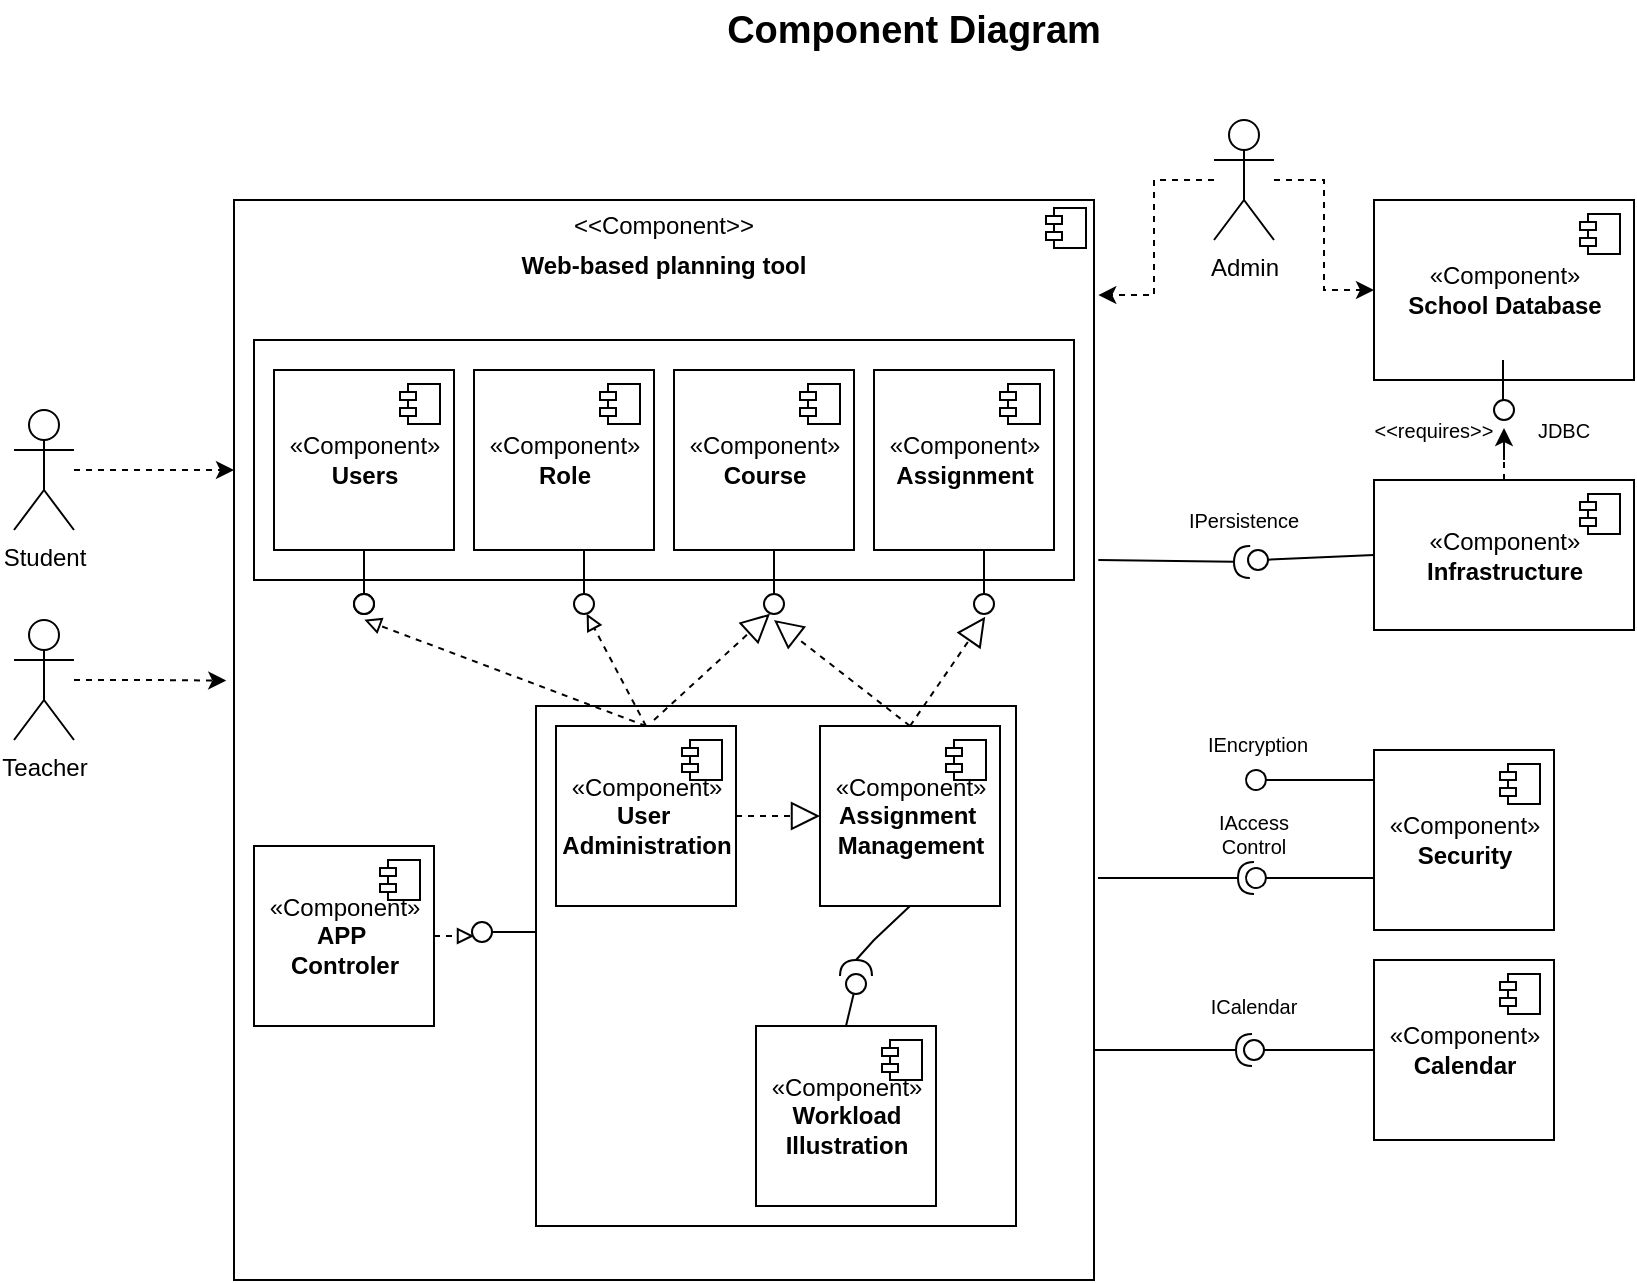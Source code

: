 <mxfile version="14.4.2" type="github">
  <diagram name="Page-1" id="5f0bae14-7c28-e335-631c-24af17079c00">
    <mxGraphModel dx="1449" dy="604" grid="1" gridSize="10" guides="1" tooltips="1" connect="1" arrows="1" fold="1" page="1" pageScale="1" pageWidth="1100" pageHeight="850" background="#ffffff" math="0" shadow="0">
      <root>
        <mxCell id="0" />
        <mxCell id="1" parent="0" />
        <mxCell id="hPJNeQcR5pb7TXHDENTw-12" value="&lt;p style=&quot;margin: 0px ; margin-top: 6px ; text-align: center&quot;&gt;&amp;lt;&amp;lt;Component&amp;gt;&amp;gt;&lt;/p&gt;&lt;p style=&quot;margin: 0px ; margin-top: 6px ; text-align: center&quot;&gt;&lt;b&gt;Web-based planning tool&lt;/b&gt;&lt;/p&gt;" style="align=left;overflow=fill;html=1;dropTarget=0;" parent="1" vertex="1">
          <mxGeometry x="180" y="300" width="430" height="540" as="geometry" />
        </mxCell>
        <mxCell id="hPJNeQcR5pb7TXHDENTw-13" value="" style="shape=component;jettyWidth=8;jettyHeight=4;" parent="hPJNeQcR5pb7TXHDENTw-12" vertex="1">
          <mxGeometry x="1" width="20" height="20" relative="1" as="geometry">
            <mxPoint x="-24" y="4" as="offset" />
          </mxGeometry>
        </mxCell>
        <mxCell id="nPy8sIveKaSQb-D-Oaqv-30" value="" style="rounded=0;whiteSpace=wrap;html=1;fontSize=19;align=left;" parent="1" vertex="1">
          <mxGeometry x="190" y="370" width="410" height="120" as="geometry" />
        </mxCell>
        <mxCell id="hPJNeQcR5pb7TXHDENTw-1" value="«Component»&lt;br&gt;&lt;b&gt;School Database&lt;/b&gt;" style="html=1;dropTarget=0;" parent="1" vertex="1">
          <mxGeometry x="750" y="300" width="130" height="90" as="geometry" />
        </mxCell>
        <mxCell id="hPJNeQcR5pb7TXHDENTw-2" value="" style="shape=module;jettyWidth=8;jettyHeight=4;" parent="hPJNeQcR5pb7TXHDENTw-1" vertex="1">
          <mxGeometry x="1" width="20" height="20" relative="1" as="geometry">
            <mxPoint x="-27" y="7" as="offset" />
          </mxGeometry>
        </mxCell>
        <mxCell id="hPJNeQcR5pb7TXHDENTw-20" style="edgeStyle=orthogonalEdgeStyle;rounded=0;orthogonalLoop=1;jettySize=auto;html=1;entryX=0;entryY=0.25;entryDx=0;entryDy=0;dashed=1;" parent="1" source="hPJNeQcR5pb7TXHDENTw-4" target="hPJNeQcR5pb7TXHDENTw-12" edge="1">
          <mxGeometry relative="1" as="geometry" />
        </mxCell>
        <object label="Student" id="hPJNeQcR5pb7TXHDENTw-4">
          <mxCell style="shape=umlActor;verticalLabelPosition=bottom;verticalAlign=top;html=1;" parent="1" vertex="1">
            <mxGeometry x="70" y="405" width="30" height="60" as="geometry" />
          </mxCell>
        </object>
        <mxCell id="hPJNeQcR5pb7TXHDENTw-21" style="edgeStyle=orthogonalEdgeStyle;rounded=0;orthogonalLoop=1;jettySize=auto;html=1;entryX=-0.009;entryY=0.445;entryDx=0;entryDy=0;entryPerimeter=0;dashed=1;" parent="1" source="hPJNeQcR5pb7TXHDENTw-8" target="hPJNeQcR5pb7TXHDENTw-12" edge="1">
          <mxGeometry relative="1" as="geometry" />
        </mxCell>
        <mxCell id="hPJNeQcR5pb7TXHDENTw-8" value="Teacher" style="shape=umlActor;verticalLabelPosition=bottom;verticalAlign=top;html=1;" parent="1" vertex="1">
          <mxGeometry x="70" y="510" width="30" height="60" as="geometry" />
        </mxCell>
        <mxCell id="GrHaTtCAGcDexZ11616I-4" value="" style="rounded=0;orthogonalLoop=1;jettySize=auto;html=1;endArrow=none;endFill=0;exitX=0;exitY=0.5;exitDx=0;exitDy=0;" parent="1" source="nPy8sIveKaSQb-D-Oaqv-73" edge="1">
          <mxGeometry relative="1" as="geometry">
            <mxPoint x="750" y="477.5" as="sourcePoint" />
            <mxPoint x="696.997" y="479.828" as="targetPoint" />
          </mxGeometry>
        </mxCell>
        <mxCell id="GrHaTtCAGcDexZ11616I-5" value="" style="rounded=0;orthogonalLoop=1;jettySize=auto;html=1;endArrow=halfCircle;endFill=0;endSize=6;strokeWidth=1;exitX=1.005;exitY=0.353;exitDx=0;exitDy=0;exitPerimeter=0;entryX=0.1;entryY=0.6;entryDx=0;entryDy=0;entryPerimeter=0;" parent="1" edge="1">
          <mxGeometry relative="1" as="geometry">
            <mxPoint x="612.15" y="480.03" as="sourcePoint" />
            <mxPoint x="688" y="481" as="targetPoint" />
          </mxGeometry>
        </mxCell>
        <mxCell id="GrHaTtCAGcDexZ11616I-6" value="" style="ellipse;whiteSpace=wrap;html=1;fontFamily=Helvetica;fontSize=12;fontColor=#000000;align=center;strokeColor=#000000;fillColor=#ffffff;points=[];aspect=fixed;resizable=0;" parent="1" vertex="1">
          <mxGeometry x="687" y="475" width="10" height="10" as="geometry" />
        </mxCell>
        <mxCell id="nPy8sIveKaSQb-D-Oaqv-1" value="Component Diagram" style="text;align=center;fontStyle=1;verticalAlign=middle;spacingLeft=3;spacingRight=3;strokeColor=none;rotatable=0;points=[[0,0.5],[1,0.5]];portConstraint=eastwest;fontSize=19;" parent="1" vertex="1">
          <mxGeometry x="480" y="200" width="80" height="26" as="geometry" />
        </mxCell>
        <mxCell id="nPy8sIveKaSQb-D-Oaqv-14" value="«Component»&lt;br&gt;&lt;b&gt;Assignment&lt;/b&gt;" style="html=1;dropTarget=0;" parent="1" vertex="1">
          <mxGeometry x="500" y="385" width="90" height="90" as="geometry" />
        </mxCell>
        <mxCell id="nPy8sIveKaSQb-D-Oaqv-15" value="" style="shape=module;jettyWidth=8;jettyHeight=4;" parent="nPy8sIveKaSQb-D-Oaqv-14" vertex="1">
          <mxGeometry x="1" width="20" height="20" relative="1" as="geometry">
            <mxPoint x="-27" y="7" as="offset" />
          </mxGeometry>
        </mxCell>
        <mxCell id="nPy8sIveKaSQb-D-Oaqv-16" value="«Component»&lt;br&gt;&lt;b&gt;Calendar&lt;/b&gt;" style="html=1;dropTarget=0;" parent="1" vertex="1">
          <mxGeometry x="750" y="680" width="90" height="90" as="geometry" />
        </mxCell>
        <mxCell id="nPy8sIveKaSQb-D-Oaqv-17" value="" style="shape=module;jettyWidth=8;jettyHeight=4;" parent="nPy8sIveKaSQb-D-Oaqv-16" vertex="1">
          <mxGeometry x="1" width="20" height="20" relative="1" as="geometry">
            <mxPoint x="-27" y="7" as="offset" />
          </mxGeometry>
        </mxCell>
        <mxCell id="nPy8sIveKaSQb-D-Oaqv-24" value="«Component»&lt;br&gt;&lt;b&gt;Users&lt;/b&gt;" style="html=1;dropTarget=0;" parent="1" vertex="1">
          <mxGeometry x="200" y="385" width="90" height="90" as="geometry" />
        </mxCell>
        <mxCell id="nPy8sIveKaSQb-D-Oaqv-25" value="" style="shape=module;jettyWidth=8;jettyHeight=4;" parent="nPy8sIveKaSQb-D-Oaqv-24" vertex="1">
          <mxGeometry x="1" width="20" height="20" relative="1" as="geometry">
            <mxPoint x="-27" y="7" as="offset" />
          </mxGeometry>
        </mxCell>
        <mxCell id="nPy8sIveKaSQb-D-Oaqv-26" value="«Component»&lt;br&gt;&lt;b&gt;Role&lt;/b&gt;" style="html=1;dropTarget=0;" parent="1" vertex="1">
          <mxGeometry x="300" y="385" width="90" height="90" as="geometry" />
        </mxCell>
        <mxCell id="nPy8sIveKaSQb-D-Oaqv-27" value="" style="shape=module;jettyWidth=8;jettyHeight=4;" parent="nPy8sIveKaSQb-D-Oaqv-26" vertex="1">
          <mxGeometry x="1" width="20" height="20" relative="1" as="geometry">
            <mxPoint x="-27" y="7" as="offset" />
          </mxGeometry>
        </mxCell>
        <mxCell id="nPy8sIveKaSQb-D-Oaqv-28" value="«Component»&lt;br&gt;&lt;b&gt;Course&lt;/b&gt;" style="html=1;dropTarget=0;" parent="1" vertex="1">
          <mxGeometry x="400" y="385" width="90" height="90" as="geometry" />
        </mxCell>
        <mxCell id="nPy8sIveKaSQb-D-Oaqv-29" value="" style="shape=module;jettyWidth=8;jettyHeight=4;" parent="nPy8sIveKaSQb-D-Oaqv-28" vertex="1">
          <mxGeometry x="1" width="20" height="20" relative="1" as="geometry">
            <mxPoint x="-27" y="7" as="offset" />
          </mxGeometry>
        </mxCell>
        <mxCell id="nPy8sIveKaSQb-D-Oaqv-39" value="«Component»&lt;br&gt;&lt;b&gt;Security&lt;/b&gt;" style="html=1;dropTarget=0;" parent="1" vertex="1">
          <mxGeometry x="750" y="575" width="90" height="90" as="geometry" />
        </mxCell>
        <mxCell id="nPy8sIveKaSQb-D-Oaqv-40" value="" style="shape=module;jettyWidth=8;jettyHeight=4;" parent="nPy8sIveKaSQb-D-Oaqv-39" vertex="1">
          <mxGeometry x="1" width="20" height="20" relative="1" as="geometry">
            <mxPoint x="-27" y="7" as="offset" />
          </mxGeometry>
        </mxCell>
        <mxCell id="nPy8sIveKaSQb-D-Oaqv-42" value="" style="rounded=0;orthogonalLoop=1;jettySize=auto;html=1;endArrow=none;endFill=0;fontSize=19;exitX=0;exitY=0.5;exitDx=0;exitDy=0;" parent="1" source="nPy8sIveKaSQb-D-Oaqv-16" target="nPy8sIveKaSQb-D-Oaqv-44" edge="1">
          <mxGeometry relative="1" as="geometry">
            <mxPoint x="620" y="745" as="sourcePoint" />
          </mxGeometry>
        </mxCell>
        <mxCell id="nPy8sIveKaSQb-D-Oaqv-43" value="" style="rounded=0;orthogonalLoop=1;jettySize=auto;html=1;endArrow=halfCircle;endFill=0;endSize=6;strokeWidth=1;fontSize=19;entryX=0;entryY=0.4;entryDx=0;entryDy=0;entryPerimeter=0;" parent="1" edge="1">
          <mxGeometry relative="1" as="geometry">
            <mxPoint x="610" y="725" as="sourcePoint" />
            <mxPoint x="689" y="725" as="targetPoint" />
          </mxGeometry>
        </mxCell>
        <mxCell id="nPy8sIveKaSQb-D-Oaqv-44" value="" style="ellipse;whiteSpace=wrap;html=1;fontFamily=Helvetica;fontSize=12;fontColor=#000000;align=center;strokeColor=#000000;fillColor=#ffffff;points=[];aspect=fixed;resizable=0;" parent="1" vertex="1">
          <mxGeometry x="685" y="720" width="10" height="10" as="geometry" />
        </mxCell>
        <mxCell id="BT5ul7G74-epZHe1JRkD-18" style="edgeStyle=orthogonalEdgeStyle;rounded=0;orthogonalLoop=1;jettySize=auto;html=1;entryX=0.652;entryY=0.928;entryDx=0;entryDy=0;entryPerimeter=0;dashed=1;endArrow=block;endFill=0;" parent="1" source="nPy8sIveKaSQb-D-Oaqv-58" target="BT5ul7G74-epZHe1JRkD-15" edge="1">
          <mxGeometry relative="1" as="geometry" />
        </mxCell>
        <mxCell id="nPy8sIveKaSQb-D-Oaqv-58" value="«Component»&lt;br&gt;&lt;b&gt;APP&amp;nbsp;&lt;br&gt;Controler&lt;br&gt;&lt;/b&gt;" style="html=1;dropTarget=0;" parent="1" vertex="1">
          <mxGeometry x="190" y="623" width="90" height="90" as="geometry" />
        </mxCell>
        <mxCell id="nPy8sIveKaSQb-D-Oaqv-59" value="" style="shape=module;jettyWidth=8;jettyHeight=4;" parent="nPy8sIveKaSQb-D-Oaqv-58" vertex="1">
          <mxGeometry x="1" width="20" height="20" relative="1" as="geometry">
            <mxPoint x="-27" y="7" as="offset" />
          </mxGeometry>
        </mxCell>
        <mxCell id="nPy8sIveKaSQb-D-Oaqv-65" value="IAccess Control" style="text;html=1;strokeColor=none;fillColor=none;align=center;verticalAlign=middle;whiteSpace=wrap;rounded=0;fontSize=10;" parent="1" vertex="1">
          <mxGeometry x="670" y="607" width="40" height="20" as="geometry" />
        </mxCell>
        <mxCell id="nPy8sIveKaSQb-D-Oaqv-66" value="" style="rounded=0;orthogonalLoop=1;jettySize=auto;html=1;endArrow=none;endFill=0;fontSize=10;" parent="1" target="nPy8sIveKaSQb-D-Oaqv-68" edge="1">
          <mxGeometry relative="1" as="geometry">
            <mxPoint x="750" y="639" as="sourcePoint" />
          </mxGeometry>
        </mxCell>
        <mxCell id="nPy8sIveKaSQb-D-Oaqv-67" value="" style="rounded=0;orthogonalLoop=1;jettySize=auto;html=1;endArrow=halfCircle;endFill=0;endSize=6;strokeWidth=1;fontSize=10;" parent="1" edge="1">
          <mxGeometry relative="1" as="geometry">
            <mxPoint x="612" y="639" as="sourcePoint" />
            <mxPoint x="690" y="639" as="targetPoint" />
          </mxGeometry>
        </mxCell>
        <mxCell id="nPy8sIveKaSQb-D-Oaqv-68" value="" style="ellipse;whiteSpace=wrap;html=1;fontFamily=Helvetica;fontSize=12;fontColor=#000000;align=center;strokeColor=#000000;fillColor=#ffffff;points=[];aspect=fixed;resizable=0;rotation=25;" parent="1" vertex="1">
          <mxGeometry x="686" y="634" width="10" height="10" as="geometry" />
        </mxCell>
        <mxCell id="nPy8sIveKaSQb-D-Oaqv-69" value="" style="rounded=0;orthogonalLoop=1;jettySize=auto;html=1;endArrow=none;endFill=0;fontSize=10;" parent="1" edge="1">
          <mxGeometry relative="1" as="geometry">
            <mxPoint x="750" y="590" as="sourcePoint" />
            <mxPoint x="696.0" y="590.056" as="targetPoint" />
          </mxGeometry>
        </mxCell>
        <mxCell id="nPy8sIveKaSQb-D-Oaqv-70" value="" style="ellipse;whiteSpace=wrap;html=1;fontFamily=Helvetica;fontSize=12;fontColor=#000000;align=center;strokeColor=#000000;fillColor=#ffffff;points=[];aspect=fixed;resizable=0;rotation=25;" parent="1" vertex="1">
          <mxGeometry x="686" y="585" width="10" height="10" as="geometry" />
        </mxCell>
        <mxCell id="nPy8sIveKaSQb-D-Oaqv-71" value="IEncryption" style="text;html=1;strokeColor=none;fillColor=none;align=center;verticalAlign=middle;whiteSpace=wrap;rounded=0;fontSize=10;" parent="1" vertex="1">
          <mxGeometry x="672" y="562" width="40" height="20" as="geometry" />
        </mxCell>
        <mxCell id="nPy8sIveKaSQb-D-Oaqv-72" value="ICalendar" style="text;html=1;strokeColor=none;fillColor=none;align=center;verticalAlign=middle;whiteSpace=wrap;rounded=0;fontSize=10;" parent="1" vertex="1">
          <mxGeometry x="670" y="693" width="40" height="20" as="geometry" />
        </mxCell>
        <mxCell id="nPy8sIveKaSQb-D-Oaqv-82" style="edgeStyle=orthogonalEdgeStyle;rounded=0;orthogonalLoop=1;jettySize=auto;html=1;entryX=0.5;entryY=1.4;entryDx=0;entryDy=0;entryPerimeter=0;fontSize=10;dashed=1;" parent="1" source="nPy8sIveKaSQb-D-Oaqv-73" target="nPy8sIveKaSQb-D-Oaqv-80" edge="1">
          <mxGeometry relative="1" as="geometry" />
        </mxCell>
        <mxCell id="nPy8sIveKaSQb-D-Oaqv-73" value="«Component»&lt;br&gt;&lt;b&gt;Infrastructure&lt;/b&gt;" style="html=1;dropTarget=0;" parent="1" vertex="1">
          <mxGeometry x="750" y="440" width="130" height="75" as="geometry" />
        </mxCell>
        <mxCell id="nPy8sIveKaSQb-D-Oaqv-74" value="" style="shape=module;jettyWidth=8;jettyHeight=4;" parent="nPy8sIveKaSQb-D-Oaqv-73" vertex="1">
          <mxGeometry x="1" width="20" height="20" relative="1" as="geometry">
            <mxPoint x="-27" y="7" as="offset" />
          </mxGeometry>
        </mxCell>
        <mxCell id="nPy8sIveKaSQb-D-Oaqv-76" value="IPersistence" style="text;html=1;strokeColor=none;fillColor=none;align=center;verticalAlign=middle;whiteSpace=wrap;rounded=0;fontSize=10;" parent="1" vertex="1">
          <mxGeometry x="665" y="450" width="40" height="20" as="geometry" />
        </mxCell>
        <mxCell id="nPy8sIveKaSQb-D-Oaqv-78" value="" style="rounded=0;orthogonalLoop=1;jettySize=auto;html=1;endArrow=none;endFill=0;fontSize=10;" parent="1" edge="1">
          <mxGeometry relative="1" as="geometry">
            <mxPoint x="814.5" y="380" as="sourcePoint" />
            <mxPoint x="814.5" y="400" as="targetPoint" />
          </mxGeometry>
        </mxCell>
        <mxCell id="nPy8sIveKaSQb-D-Oaqv-80" value="" style="ellipse;whiteSpace=wrap;html=1;fontFamily=Helvetica;fontSize=12;fontColor=#000000;align=center;strokeColor=#000000;fillColor=#ffffff;points=[];aspect=fixed;resizable=0;" parent="1" vertex="1">
          <mxGeometry x="810" y="400" width="10" height="10" as="geometry" />
        </mxCell>
        <mxCell id="nPy8sIveKaSQb-D-Oaqv-83" value="&amp;lt;&amp;lt;requires&amp;gt;&amp;gt;" style="text;html=1;strokeColor=none;fillColor=none;align=center;verticalAlign=middle;whiteSpace=wrap;rounded=0;fontSize=10;" parent="1" vertex="1">
          <mxGeometry x="760" y="405" width="40" height="20" as="geometry" />
        </mxCell>
        <mxCell id="nPy8sIveKaSQb-D-Oaqv-84" value="JDBC" style="text;html=1;strokeColor=none;fillColor=none;align=center;verticalAlign=middle;whiteSpace=wrap;rounded=0;fontSize=10;" parent="1" vertex="1">
          <mxGeometry x="825" y="405" width="40" height="20" as="geometry" />
        </mxCell>
        <mxCell id="nPy8sIveKaSQb-D-Oaqv-88" style="edgeStyle=orthogonalEdgeStyle;rounded=0;orthogonalLoop=1;jettySize=auto;html=1;entryX=0;entryY=0.5;entryDx=0;entryDy=0;dashed=1;fontSize=10;" parent="1" source="nPy8sIveKaSQb-D-Oaqv-87" target="hPJNeQcR5pb7TXHDENTw-1" edge="1">
          <mxGeometry relative="1" as="geometry" />
        </mxCell>
        <mxCell id="nPy8sIveKaSQb-D-Oaqv-90" style="edgeStyle=orthogonalEdgeStyle;rounded=0;orthogonalLoop=1;jettySize=auto;html=1;entryX=1.005;entryY=0.088;entryDx=0;entryDy=0;entryPerimeter=0;dashed=1;fontSize=10;" parent="1" source="nPy8sIveKaSQb-D-Oaqv-87" target="hPJNeQcR5pb7TXHDENTw-12" edge="1">
          <mxGeometry relative="1" as="geometry">
            <Array as="points">
              <mxPoint x="640" y="290" />
              <mxPoint x="640" y="348" />
            </Array>
          </mxGeometry>
        </mxCell>
        <mxCell id="nPy8sIveKaSQb-D-Oaqv-87" value="Admin" style="shape=umlActor;verticalLabelPosition=bottom;verticalAlign=top;html=1;" parent="1" vertex="1">
          <mxGeometry x="670" y="260" width="30" height="60" as="geometry" />
        </mxCell>
        <mxCell id="BT5ul7G74-epZHe1JRkD-1" value="" style="rounded=0;orthogonalLoop=1;jettySize=auto;html=1;endArrow=none;endFill=0;exitX=0.5;exitY=1;exitDx=0;exitDy=0;" parent="1" source="nPy8sIveKaSQb-D-Oaqv-24" target="BT5ul7G74-epZHe1JRkD-3" edge="1">
          <mxGeometry relative="1" as="geometry">
            <mxPoint x="320" y="615" as="sourcePoint" />
          </mxGeometry>
        </mxCell>
        <mxCell id="BT5ul7G74-epZHe1JRkD-3" value="" style="ellipse;whiteSpace=wrap;html=1;fontFamily=Helvetica;fontSize=12;fontColor=#000000;align=center;strokeColor=#000000;fillColor=#ffffff;points=[];aspect=fixed;resizable=0;" parent="1" vertex="1">
          <mxGeometry x="240" y="497" width="10" height="10" as="geometry" />
        </mxCell>
        <mxCell id="BT5ul7G74-epZHe1JRkD-4" value="" style="ellipse;whiteSpace=wrap;html=1;fontFamily=Helvetica;fontSize=12;fontColor=#000000;align=center;strokeColor=#000000;fillColor=#ffffff;points=[];aspect=fixed;resizable=0;" parent="1" vertex="1">
          <mxGeometry x="240" y="497" width="10" height="10" as="geometry" />
        </mxCell>
        <mxCell id="BT5ul7G74-epZHe1JRkD-6" value="" style="rounded=0;orthogonalLoop=1;jettySize=auto;html=1;endArrow=none;endFill=0;exitX=0.5;exitY=1;exitDx=0;exitDy=0;" parent="1" edge="1">
          <mxGeometry relative="1" as="geometry">
            <mxPoint x="245" y="475.0" as="sourcePoint" />
            <mxPoint x="245" y="497.0" as="targetPoint" />
          </mxGeometry>
        </mxCell>
        <mxCell id="BT5ul7G74-epZHe1JRkD-7" value="" style="ellipse;whiteSpace=wrap;html=1;fontFamily=Helvetica;fontSize=12;fontColor=#000000;align=center;strokeColor=#000000;fillColor=#ffffff;points=[];aspect=fixed;resizable=0;" parent="1" vertex="1">
          <mxGeometry x="350" y="497" width="10" height="10" as="geometry" />
        </mxCell>
        <mxCell id="BT5ul7G74-epZHe1JRkD-8" value="" style="rounded=0;orthogonalLoop=1;jettySize=auto;html=1;endArrow=none;endFill=0;exitX=0.5;exitY=1;exitDx=0;exitDy=0;" parent="1" edge="1">
          <mxGeometry relative="1" as="geometry">
            <mxPoint x="355" y="475.0" as="sourcePoint" />
            <mxPoint x="355" y="497.0" as="targetPoint" />
          </mxGeometry>
        </mxCell>
        <mxCell id="BT5ul7G74-epZHe1JRkD-9" value="" style="ellipse;whiteSpace=wrap;html=1;fontFamily=Helvetica;fontSize=12;fontColor=#000000;align=center;strokeColor=#000000;fillColor=#ffffff;points=[];aspect=fixed;resizable=0;" parent="1" vertex="1">
          <mxGeometry x="445" y="497" width="10" height="10" as="geometry" />
        </mxCell>
        <mxCell id="BT5ul7G74-epZHe1JRkD-10" value="" style="rounded=0;orthogonalLoop=1;jettySize=auto;html=1;endArrow=none;endFill=0;exitX=0.5;exitY=1;exitDx=0;exitDy=0;" parent="1" edge="1">
          <mxGeometry relative="1" as="geometry">
            <mxPoint x="450" y="475.0" as="sourcePoint" />
            <mxPoint x="450" y="497.0" as="targetPoint" />
          </mxGeometry>
        </mxCell>
        <mxCell id="BT5ul7G74-epZHe1JRkD-12" value="" style="group" parent="1" vertex="1" connectable="0">
          <mxGeometry x="331" y="553" width="240" height="260" as="geometry" />
        </mxCell>
        <mxCell id="nPy8sIveKaSQb-D-Oaqv-60" value="" style="rounded=0;whiteSpace=wrap;html=1;fontSize=19;align=left;" parent="BT5ul7G74-epZHe1JRkD-12" vertex="1">
          <mxGeometry width="240" height="260" as="geometry" />
        </mxCell>
        <mxCell id="nPy8sIveKaSQb-D-Oaqv-10" value="«Component»&lt;br&gt;&lt;b&gt;Workload &lt;br&gt;Illustration&lt;/b&gt;" style="html=1;dropTarget=0;" parent="BT5ul7G74-epZHe1JRkD-12" vertex="1">
          <mxGeometry x="110" y="160" width="90" height="90" as="geometry" />
        </mxCell>
        <mxCell id="nPy8sIveKaSQb-D-Oaqv-11" value="" style="shape=module;jettyWidth=8;jettyHeight=4;" parent="nPy8sIveKaSQb-D-Oaqv-10" vertex="1">
          <mxGeometry x="1" width="20" height="20" relative="1" as="geometry">
            <mxPoint x="-27" y="7" as="offset" />
          </mxGeometry>
        </mxCell>
        <mxCell id="nPy8sIveKaSQb-D-Oaqv-32" value="«Component»&lt;br&gt;&lt;b&gt;Assignment&amp;nbsp;&lt;br&gt;Management&lt;br&gt;&lt;/b&gt;" style="html=1;dropTarget=0;" parent="BT5ul7G74-epZHe1JRkD-12" vertex="1">
          <mxGeometry x="142" y="10" width="90" height="90" as="geometry" />
        </mxCell>
        <mxCell id="nPy8sIveKaSQb-D-Oaqv-33" value="" style="shape=module;jettyWidth=8;jettyHeight=4;" parent="nPy8sIveKaSQb-D-Oaqv-32" vertex="1">
          <mxGeometry x="1" width="20" height="20" relative="1" as="geometry">
            <mxPoint x="-27" y="7" as="offset" />
          </mxGeometry>
        </mxCell>
        <mxCell id="nPy8sIveKaSQb-D-Oaqv-34" value="«Component»&lt;br&gt;&lt;b&gt;User&amp;nbsp;&lt;br&gt;Administration&lt;br&gt;&lt;/b&gt;" style="html=1;dropTarget=0;" parent="BT5ul7G74-epZHe1JRkD-12" vertex="1">
          <mxGeometry x="10" y="10" width="90" height="90" as="geometry" />
        </mxCell>
        <mxCell id="nPy8sIveKaSQb-D-Oaqv-35" value="" style="shape=module;jettyWidth=8;jettyHeight=4;" parent="nPy8sIveKaSQb-D-Oaqv-34" vertex="1">
          <mxGeometry x="1" width="20" height="20" relative="1" as="geometry">
            <mxPoint x="-27" y="7" as="offset" />
          </mxGeometry>
        </mxCell>
        <mxCell id="nPy8sIveKaSQb-D-Oaqv-49" value="" style="rounded=0;orthogonalLoop=1;jettySize=auto;html=1;endArrow=halfCircle;endFill=0;endSize=6;strokeWidth=1;fontSize=19;exitX=0.5;exitY=1;exitDx=0;exitDy=0;entryX=0.5;entryY=0.1;entryDx=0;entryDy=0;entryPerimeter=0;" parent="BT5ul7G74-epZHe1JRkD-12" source="nPy8sIveKaSQb-D-Oaqv-32" target="nPy8sIveKaSQb-D-Oaqv-50" edge="1">
          <mxGeometry relative="1" as="geometry">
            <mxPoint x="160" y="160" as="sourcePoint" />
            <Array as="points">
              <mxPoint x="169" y="117" />
              <mxPoint x="160" y="127" />
            </Array>
          </mxGeometry>
        </mxCell>
        <mxCell id="nPy8sIveKaSQb-D-Oaqv-50" value="" style="ellipse;whiteSpace=wrap;html=1;fontFamily=Helvetica;fontSize=12;fontColor=#000000;align=center;strokeColor=#000000;fillColor=#ffffff;points=[];aspect=fixed;resizable=0;" parent="BT5ul7G74-epZHe1JRkD-12" vertex="1">
          <mxGeometry x="155" y="134" width="10" height="10" as="geometry" />
        </mxCell>
        <mxCell id="nPy8sIveKaSQb-D-Oaqv-62" value="" style="endArrow=block;dashed=1;endFill=0;endSize=12;html=1;fontSize=19;exitX=1;exitY=0.5;exitDx=0;exitDy=0;entryX=0;entryY=0.5;entryDx=0;entryDy=0;" parent="BT5ul7G74-epZHe1JRkD-12" source="nPy8sIveKaSQb-D-Oaqv-34" target="nPy8sIveKaSQb-D-Oaqv-32" edge="1">
          <mxGeometry width="160" relative="1" as="geometry">
            <mxPoint x="165" y="-45" as="sourcePoint" />
            <mxPoint x="165" y="20" as="targetPoint" />
          </mxGeometry>
        </mxCell>
        <mxCell id="nPy8sIveKaSQb-D-Oaqv-48" value="" style="rounded=0;orthogonalLoop=1;jettySize=auto;html=1;endArrow=none;endFill=0;fontSize=19;exitX=0.5;exitY=0;exitDx=0;exitDy=0;" parent="BT5ul7G74-epZHe1JRkD-12" source="nPy8sIveKaSQb-D-Oaqv-10" target="nPy8sIveKaSQb-D-Oaqv-50" edge="1">
          <mxGeometry relative="1" as="geometry">
            <mxPoint x="-185" y="-395" as="sourcePoint" />
          </mxGeometry>
        </mxCell>
        <mxCell id="BT5ul7G74-epZHe1JRkD-17" value="" style="group;rotation=90;" parent="1" vertex="1" connectable="0">
          <mxGeometry x="310" y="650" width="10" height="32" as="geometry" />
        </mxCell>
        <mxCell id="BT5ul7G74-epZHe1JRkD-15" value="" style="ellipse;whiteSpace=wrap;html=1;fontFamily=Helvetica;fontSize=12;fontColor=#000000;align=center;strokeColor=#000000;fillColor=#ffffff;points=[];aspect=fixed;resizable=0;rotation=90;" parent="BT5ul7G74-epZHe1JRkD-17" vertex="1">
          <mxGeometry x="-11" y="11" width="10" height="10" as="geometry" />
        </mxCell>
        <mxCell id="BT5ul7G74-epZHe1JRkD-16" value="" style="rounded=0;orthogonalLoop=1;jettySize=auto;html=1;endArrow=none;endFill=0;" parent="BT5ul7G74-epZHe1JRkD-17" edge="1">
          <mxGeometry relative="1" as="geometry">
            <mxPoint x="21" y="16" as="sourcePoint" />
            <mxPoint x="-1" y="16" as="targetPoint" />
          </mxGeometry>
        </mxCell>
        <mxCell id="BT5ul7G74-epZHe1JRkD-19" value="" style="rounded=0;orthogonalLoop=1;jettySize=auto;html=1;dashed=1;endArrow=block;endFill=0;entryX=0.519;entryY=1.29;entryDx=0;entryDy=0;entryPerimeter=0;exitX=0.5;exitY=0;exitDx=0;exitDy=0;" parent="1" source="nPy8sIveKaSQb-D-Oaqv-34" target="BT5ul7G74-epZHe1JRkD-4" edge="1">
          <mxGeometry relative="1" as="geometry" />
        </mxCell>
        <mxCell id="BT5ul7G74-epZHe1JRkD-22" value="" style="rounded=0;orthogonalLoop=1;jettySize=auto;html=1;dashed=1;endArrow=block;endFill=0;entryX=0.633;entryY=0.983;entryDx=0;entryDy=0;entryPerimeter=0;" parent="1" target="BT5ul7G74-epZHe1JRkD-7" edge="1">
          <mxGeometry relative="1" as="geometry">
            <mxPoint x="386" y="563" as="sourcePoint" />
            <mxPoint x="386" y="460.0" as="targetPoint" />
          </mxGeometry>
        </mxCell>
        <mxCell id="nPy8sIveKaSQb-D-Oaqv-55" value="" style="endArrow=block;dashed=1;endFill=0;endSize=12;html=1;fontSize=19;entryX=0.3;entryY=0.983;entryDx=0;entryDy=0;entryPerimeter=0;startSize=6;" parent="1" target="BT5ul7G74-epZHe1JRkD-9" edge="1">
          <mxGeometry width="160" relative="1" as="geometry">
            <mxPoint x="390" y="560" as="sourcePoint" />
            <mxPoint x="350" y="540" as="targetPoint" />
          </mxGeometry>
        </mxCell>
        <mxCell id="BT5ul7G74-epZHe1JRkD-23" value="" style="ellipse;whiteSpace=wrap;html=1;fontFamily=Helvetica;fontSize=12;fontColor=#000000;align=center;strokeColor=#000000;fillColor=#ffffff;points=[];aspect=fixed;resizable=0;" parent="1" vertex="1">
          <mxGeometry x="550" y="497" width="10" height="10" as="geometry" />
        </mxCell>
        <mxCell id="BT5ul7G74-epZHe1JRkD-24" value="" style="rounded=0;orthogonalLoop=1;jettySize=auto;html=1;endArrow=none;endFill=0;exitX=0.5;exitY=1;exitDx=0;exitDy=0;" parent="1" edge="1">
          <mxGeometry relative="1" as="geometry">
            <mxPoint x="555" y="475.0" as="sourcePoint" />
            <mxPoint x="555" y="497.0" as="targetPoint" />
          </mxGeometry>
        </mxCell>
        <mxCell id="nPy8sIveKaSQb-D-Oaqv-56" value="" style="endArrow=block;dashed=1;endFill=0;endSize=12;html=1;fontSize=19;entryX=0.56;entryY=1.14;entryDx=0;entryDy=0;entryPerimeter=0;exitX=0.5;exitY=0;exitDx=0;exitDy=0;" parent="1" source="nPy8sIveKaSQb-D-Oaqv-32" target="BT5ul7G74-epZHe1JRkD-23" edge="1">
          <mxGeometry width="160" relative="1" as="geometry">
            <mxPoint x="340" y="495" as="sourcePoint" />
            <mxPoint x="370" y="560" as="targetPoint" />
          </mxGeometry>
        </mxCell>
        <mxCell id="nPy8sIveKaSQb-D-Oaqv-61" value="" style="endArrow=block;dashed=1;endFill=0;endSize=12;html=1;fontSize=19;exitX=0.5;exitY=0;exitDx=0;exitDy=0;" parent="1" source="nPy8sIveKaSQb-D-Oaqv-32" edge="1">
          <mxGeometry width="160" relative="1" as="geometry">
            <mxPoint x="455" y="485" as="sourcePoint" />
            <mxPoint x="450" y="510" as="targetPoint" />
          </mxGeometry>
        </mxCell>
      </root>
    </mxGraphModel>
  </diagram>
</mxfile>
